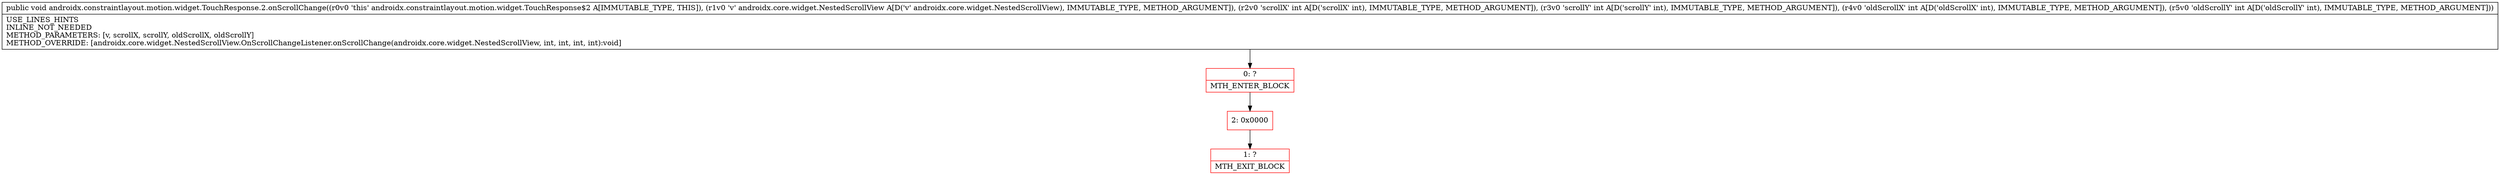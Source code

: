 digraph "CFG forandroidx.constraintlayout.motion.widget.TouchResponse.2.onScrollChange(Landroidx\/core\/widget\/NestedScrollView;IIII)V" {
subgraph cluster_Region_846800008 {
label = "R(0)";
node [shape=record,color=blue];
}
Node_0 [shape=record,color=red,label="{0\:\ ?|MTH_ENTER_BLOCK\l}"];
Node_2 [shape=record,color=red,label="{2\:\ 0x0000}"];
Node_1 [shape=record,color=red,label="{1\:\ ?|MTH_EXIT_BLOCK\l}"];
MethodNode[shape=record,label="{public void androidx.constraintlayout.motion.widget.TouchResponse.2.onScrollChange((r0v0 'this' androidx.constraintlayout.motion.widget.TouchResponse$2 A[IMMUTABLE_TYPE, THIS]), (r1v0 'v' androidx.core.widget.NestedScrollView A[D('v' androidx.core.widget.NestedScrollView), IMMUTABLE_TYPE, METHOD_ARGUMENT]), (r2v0 'scrollX' int A[D('scrollX' int), IMMUTABLE_TYPE, METHOD_ARGUMENT]), (r3v0 'scrollY' int A[D('scrollY' int), IMMUTABLE_TYPE, METHOD_ARGUMENT]), (r4v0 'oldScrollX' int A[D('oldScrollX' int), IMMUTABLE_TYPE, METHOD_ARGUMENT]), (r5v0 'oldScrollY' int A[D('oldScrollY' int), IMMUTABLE_TYPE, METHOD_ARGUMENT]))  | USE_LINES_HINTS\lINLINE_NOT_NEEDED\lMETHOD_PARAMETERS: [v, scrollX, scrollY, oldScrollX, oldScrollY]\lMETHOD_OVERRIDE: [androidx.core.widget.NestedScrollView.OnScrollChangeListener.onScrollChange(androidx.core.widget.NestedScrollView, int, int, int, int):void]\l}"];
MethodNode -> Node_0;Node_0 -> Node_2;
Node_2 -> Node_1;
}

